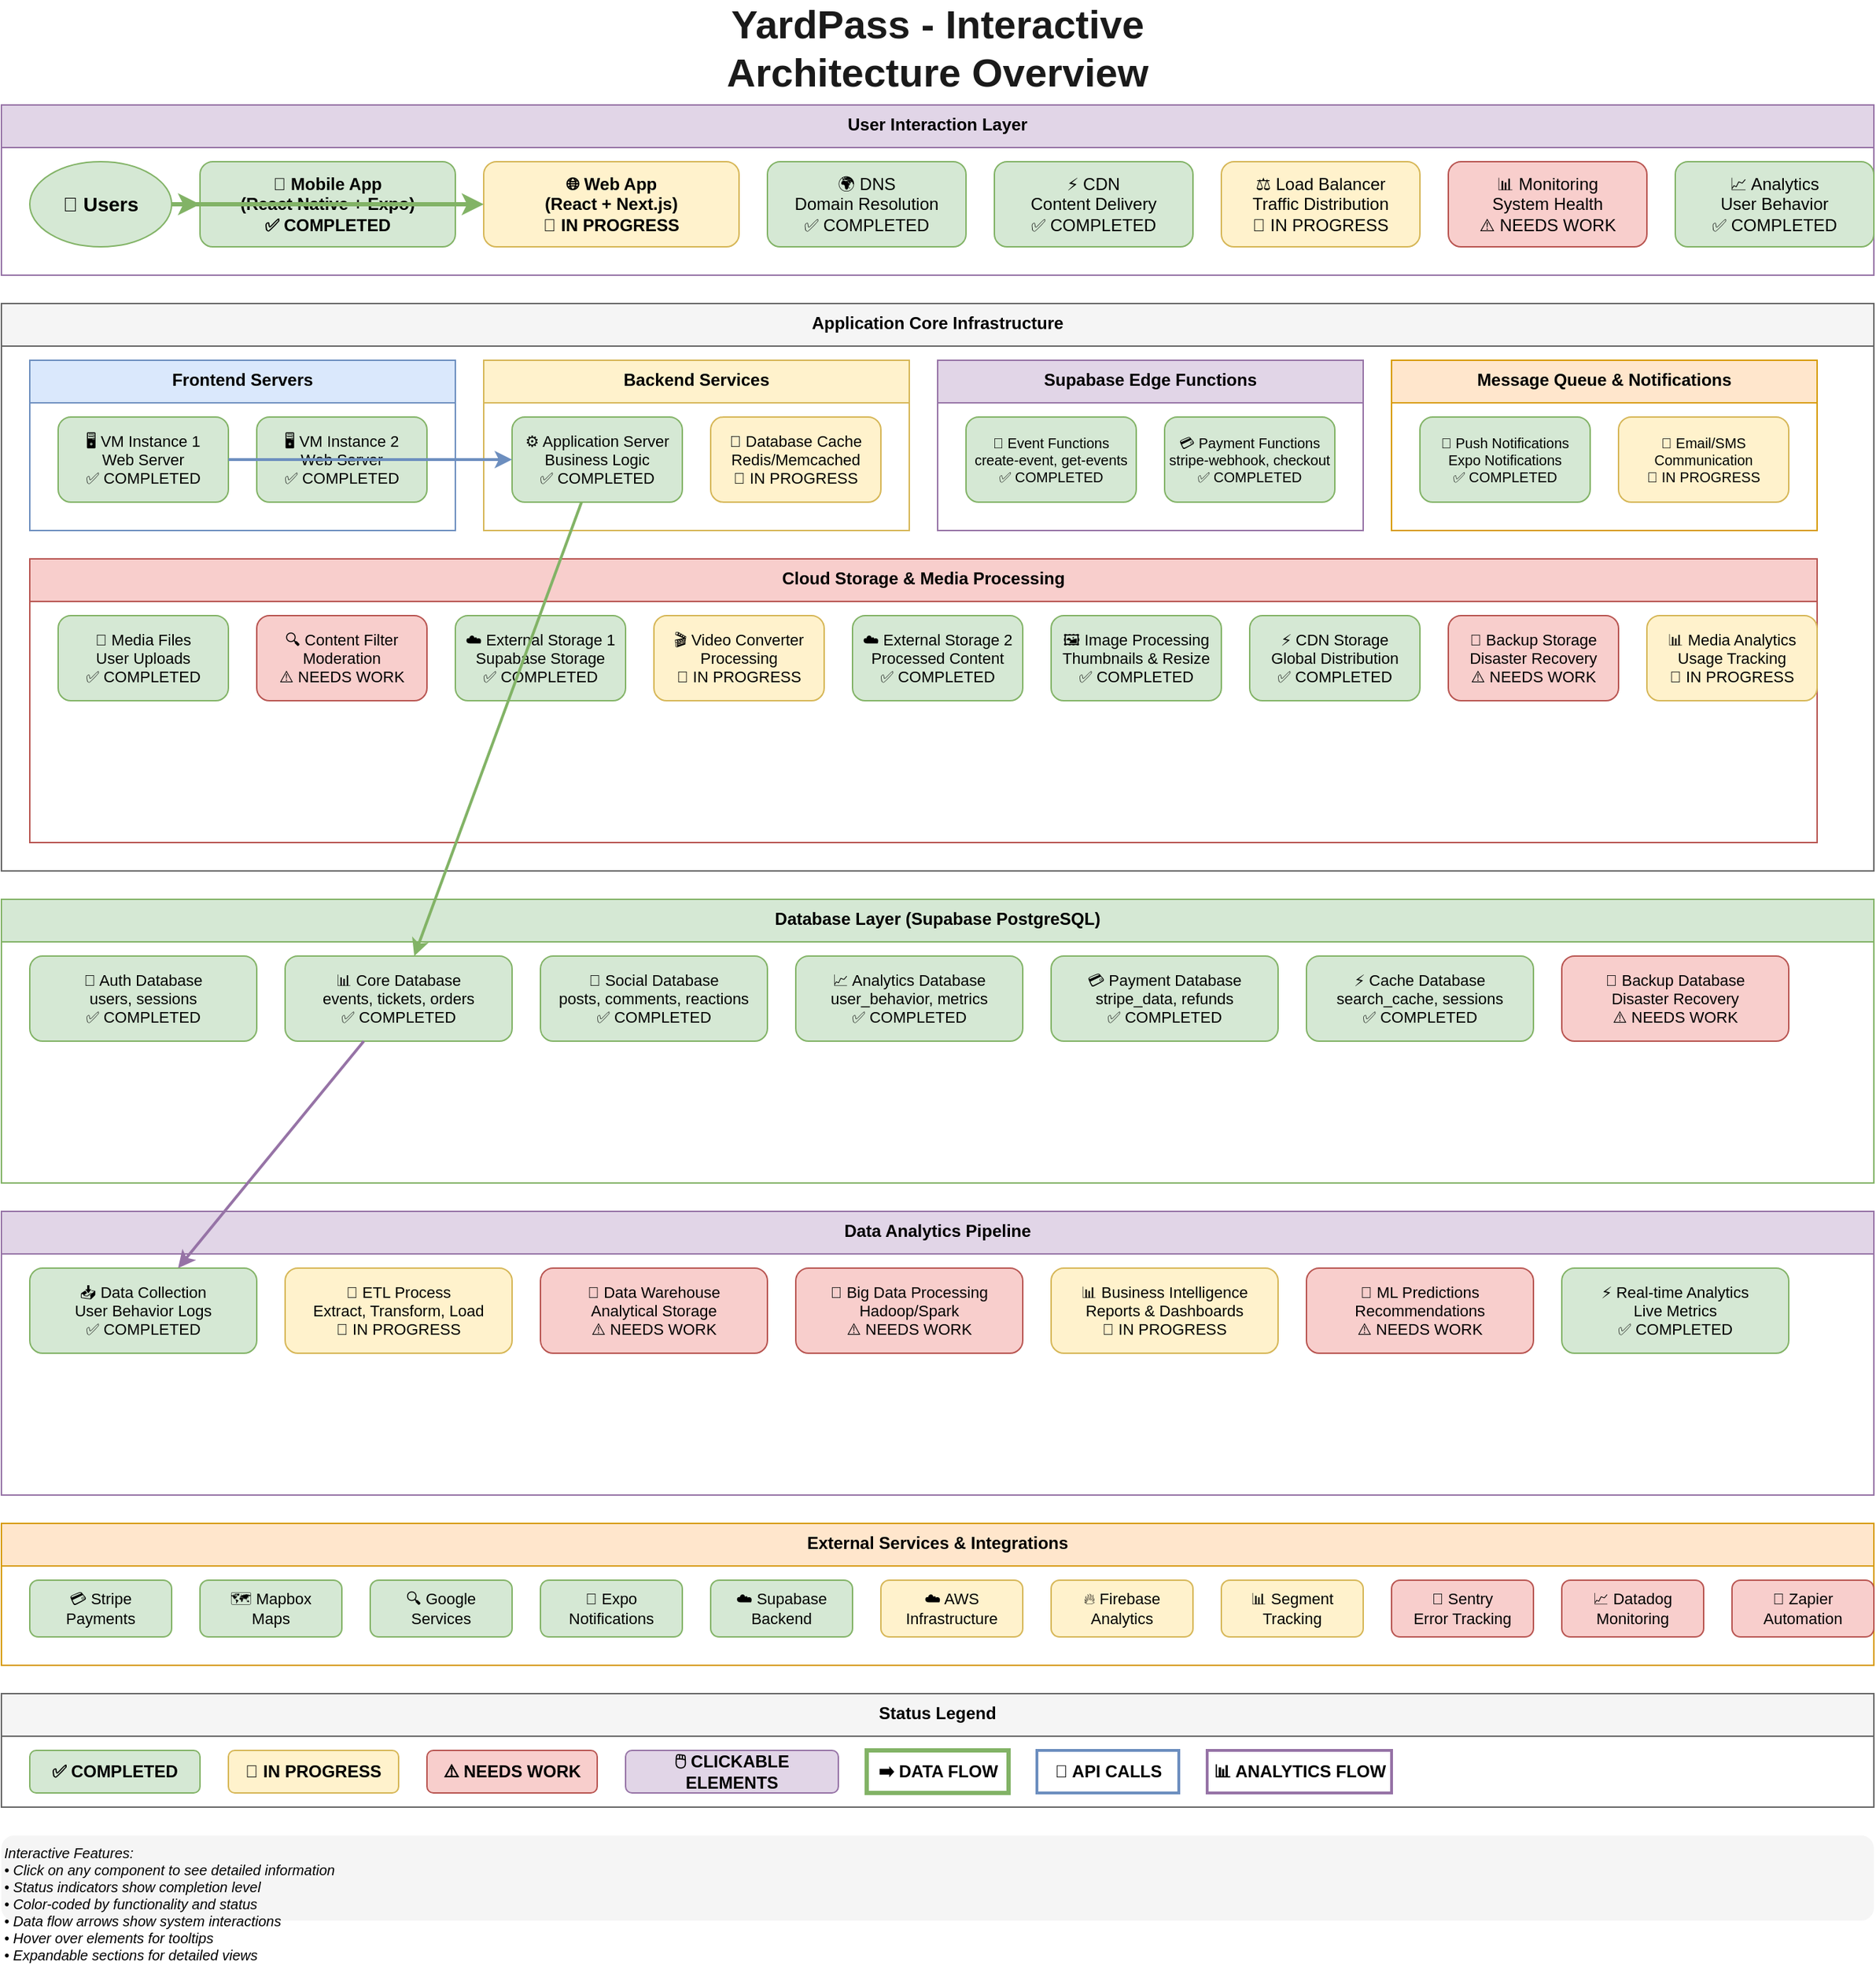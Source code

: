 <mxfile version="28.1.1" pages="2">
  <diagram name="YardPass Interactive Architecture" id="yardpass-interactive-architecture">
    <mxGraphModel dx="946" dy="694" grid="1" gridSize="10" guides="1" tooltips="1" connect="1" arrows="1" fold="1" page="1" pageScale="1" pageWidth="1400" pageHeight="1200" math="0" shadow="0">
      <root>
        <mxCell id="0" />
        <mxCell id="1" parent="0" />
        <mxCell id="title" value="YardPass - Interactive Architecture Overview" style="text;html=1;strokeColor=none;fillColor=none;align=center;verticalAlign=middle;whiteSpace=wrap;rounded=0;fontSize=28;fontStyle=1;fontColor=#1a1a1a;" parent="1" vertex="1">
          <mxGeometry x="500" y="20" width="400" height="40" as="geometry" />
        </mxCell>
        <mxCell id="user-layer" value="User Interaction Layer" style="swimlane;fontStyle=1;align=center;verticalAlign=top;childLayout=stackLayout;horizontal=1;startSize=30;horizontalStack=0;resizeParent=1;resizeParentMax=0;resizeLast=0;collapsible=1;marginBottom=0;fillColor=#e1d5e7;strokeColor=#9673a6;" parent="1" vertex="1">
          <mxGeometry x="40" y="80" width="1320" height="120" as="geometry" />
        </mxCell>
        <mxCell id="users" value="👥 Users" style="ellipse;whiteSpace=wrap;html=1;fillColor=#d5e8d4;strokeColor=#82b366;fontSize=14;fontStyle=1;" parent="user-layer" vertex="1">
          <mxGeometry x="20" y="40" width="100" height="60" as="geometry" />
        </mxCell>
        <mxCell id="mobile-app" value="📱 Mobile App&#xa;(React Native + Expo)&#xa;✅ COMPLETED" style="rounded=1;whiteSpace=wrap;html=1;fillColor=#d5e8d4;strokeColor=#82b366;fontSize=12;fontStyle=1;" parent="user-layer" vertex="1">
          <mxGeometry x="140" y="40" width="180" height="60" as="geometry" />
        </mxCell>
        <mxCell id="web-app" value="🌐 Web App&#xa;(React + Next.js)&#xa;🔄 IN PROGRESS" style="rounded=1;whiteSpace=wrap;html=1;fillColor=#fff2cc;strokeColor=#d6b656;fontSize=12;fontStyle=1;" parent="user-layer" vertex="1">
          <mxGeometry x="340" y="40" width="180" height="60" as="geometry" />
        </mxCell>
        <mxCell id="dns" value="🌍 DNS&#xa;Domain Resolution&#xa;✅ COMPLETED" style="rounded=1;whiteSpace=wrap;html=1;fillColor=#d5e8d4;strokeColor=#82b366;fontSize=12;" parent="user-layer" vertex="1">
          <mxGeometry x="540" y="40" width="140" height="60" as="geometry" />
        </mxCell>
        <mxCell id="cdn" value="⚡ CDN&#xa;Content Delivery&#xa;✅ COMPLETED" style="rounded=1;whiteSpace=wrap;html=1;fillColor=#d5e8d4;strokeColor=#82b366;fontSize=12;" parent="user-layer" vertex="1">
          <mxGeometry x="700" y="40" width="140" height="60" as="geometry" />
        </mxCell>
        <mxCell id="load-balancer" value="⚖️ Load Balancer&#xa;Traffic Distribution&#xa;🔄 IN PROGRESS" style="rounded=1;whiteSpace=wrap;html=1;fillColor=#fff2cc;strokeColor=#d6b656;fontSize=12;" parent="user-layer" vertex="1">
          <mxGeometry x="860" y="40" width="140" height="60" as="geometry" />
        </mxCell>
        <mxCell id="monitoring" value="📊 Monitoring&#xa;System Health&#xa;⚠️ NEEDS WORK" style="rounded=1;whiteSpace=wrap;html=1;fillColor=#f8cecc;strokeColor=#b85450;fontSize=12;" parent="user-layer" vertex="1">
          <mxGeometry x="1020" y="40" width="140" height="60" as="geometry" />
        </mxCell>
        <mxCell id="analytics" value="📈 Analytics&#xa;User Behavior&#xa;✅ COMPLETED" style="rounded=1;whiteSpace=wrap;html=1;fillColor=#d5e8d4;strokeColor=#82b366;fontSize=12;" parent="user-layer" vertex="1">
          <mxGeometry x="1180" y="40" width="140" height="60" as="geometry" />
        </mxCell>
        <mxCell id="app-core" value="Application Core Infrastructure" style="swimlane;fontStyle=1;align=center;verticalAlign=top;childLayout=stackLayout;horizontal=1;startSize=30;horizontalStack=0;resizeParent=1;resizeParentMax=0;resizeLast=0;collapsible=1;marginBottom=0;fillColor=#f5f5f5;strokeColor=#666666;" parent="1" vertex="1">
          <mxGeometry x="40" y="220" width="1320" height="400" as="geometry" />
        </mxCell>
        <mxCell id="frontend-servers" value="Frontend Servers" style="swimlane;fontStyle=1;align=center;verticalAlign=top;childLayout=stackLayout;horizontal=1;startSize=30;horizontalStack=0;resizeParent=1;resizeParentMax=0;resizeLast=0;collapsible=1;marginBottom=0;fillColor=#dae8fc;strokeColor=#6c8ebf;" parent="app-core" vertex="1">
          <mxGeometry x="20" y="40" width="300" height="120" as="geometry" />
        </mxCell>
        <mxCell id="vm1" value="🖥️ VM Instance 1&#xa;Web Server&#xa;✅ COMPLETED" style="rounded=1;whiteSpace=wrap;html=1;fillColor=#d5e8d4;strokeColor=#82b366;fontSize=11;" parent="frontend-servers" vertex="1">
          <mxGeometry x="20" y="40" width="120" height="60" as="geometry" />
        </mxCell>
        <mxCell id="vm2" value="🖥️ VM Instance 2&#xa;Web Server&#xa;✅ COMPLETED" style="rounded=1;whiteSpace=wrap;html=1;fillColor=#d5e8d4;strokeColor=#82b366;fontSize=11;" parent="frontend-servers" vertex="1">
          <mxGeometry x="160" y="40" width="120" height="60" as="geometry" />
        </mxCell>
        <mxCell id="backend-services" value="Backend Services" style="swimlane;fontStyle=1;align=center;verticalAlign=top;childLayout=stackLayout;horizontal=1;startSize=30;horizontalStack=0;resizeParent=1;resizeParentMax=0;resizeLast=0;collapsible=1;marginBottom=0;fillColor=#fff2cc;strokeColor=#d6b656;" parent="app-core" vertex="1">
          <mxGeometry x="340" y="40" width="300" height="120" as="geometry" />
        </mxCell>
        <mxCell id="app-server" value="⚙️ Application Server&#xa;Business Logic&#xa;✅ COMPLETED" style="rounded=1;whiteSpace=wrap;html=1;fillColor=#d5e8d4;strokeColor=#82b366;fontSize=11;" parent="backend-services" vertex="1">
          <mxGeometry x="20" y="40" width="120" height="60" as="geometry" />
        </mxCell>
        <mxCell id="db-cache" value="💾 Database Cache&#xa;Redis/Memcached&#xa;🔄 IN PROGRESS" style="rounded=1;whiteSpace=wrap;html=1;fillColor=#fff2cc;strokeColor=#d6b656;fontSize=11;" parent="backend-services" vertex="1">
          <mxGeometry x="160" y="40" width="120" height="60" as="geometry" />
        </mxCell>
        <mxCell id="edge-functions" value="Supabase Edge Functions" style="swimlane;fontStyle=1;align=center;verticalAlign=top;childLayout=stackLayout;horizontal=1;startSize=30;horizontalStack=0;resizeParent=1;resizeParentMax=0;resizeLast=0;collapsible=1;marginBottom=0;fillColor=#e1d5e7;strokeColor=#9673a6;" parent="app-core" vertex="1">
          <mxGeometry x="660" y="40" width="300" height="120" as="geometry" />
        </mxCell>
        <mxCell id="event-functions" value="🎫 Event Functions&#xa;create-event, get-events&#xa;✅ COMPLETED" style="rounded=1;whiteSpace=wrap;html=1;fillColor=#d5e8d4;strokeColor=#82b366;fontSize=10;" parent="edge-functions" vertex="1">
          <mxGeometry x="20" y="40" width="120" height="60" as="geometry" />
        </mxCell>
        <mxCell id="payment-functions" value="💳 Payment Functions&#xa;stripe-webhook, checkout&#xa;✅ COMPLETED" style="rounded=1;whiteSpace=wrap;html=1;fillColor=#d5e8d4;strokeColor=#82b366;fontSize=10;" parent="edge-functions" vertex="1">
          <mxGeometry x="160" y="40" width="120" height="60" as="geometry" />
        </mxCell>
        <mxCell id="message-queue" value="Message Queue &amp; Notifications" style="swimlane;fontStyle=1;align=center;verticalAlign=top;childLayout=stackLayout;horizontal=1;startSize=30;horizontalStack=0;resizeParent=1;resizeParentMax=0;resizeLast=0;collapsible=1;marginBottom=0;fillColor=#ffe6cc;strokeColor=#d79b00;" parent="app-core" vertex="1">
          <mxGeometry x="980" y="40" width="300" height="120" as="geometry" />
        </mxCell>
        <mxCell id="push-notifications" value="📱 Push Notifications&#xa;Expo Notifications&#xa;✅ COMPLETED" style="rounded=1;whiteSpace=wrap;html=1;fillColor=#d5e8d4;strokeColor=#82b366;fontSize=10;" parent="message-queue" vertex="1">
          <mxGeometry x="20" y="40" width="120" height="60" as="geometry" />
        </mxCell>
        <mxCell id="email-sms" value="📧 Email/SMS&#xa;Communication&#xa;🔄 IN PROGRESS" style="rounded=1;whiteSpace=wrap;html=1;fillColor=#fff2cc;strokeColor=#d6b656;fontSize=10;" parent="message-queue" vertex="1">
          <mxGeometry x="160" y="40" width="120" height="60" as="geometry" />
        </mxCell>
        <mxCell id="cloud-storage" value="Cloud Storage &amp; Media Processing" style="swimlane;fontStyle=1;align=center;verticalAlign=top;childLayout=stackLayout;horizontal=1;startSize=30;horizontalStack=0;resizeParent=1;resizeParentMax=0;resizeLast=0;collapsible=1;marginBottom=0;fillColor=#f8cecc;strokeColor=#b85450;" parent="app-core" vertex="1">
          <mxGeometry x="20" y="180" width="1260" height="200" as="geometry" />
        </mxCell>
        <mxCell id="media-files" value="📁 Media Files&#xa;User Uploads&#xa;✅ COMPLETED" style="rounded=1;whiteSpace=wrap;html=1;fillColor=#d5e8d4;strokeColor=#82b366;fontSize=11;" parent="cloud-storage" vertex="1">
          <mxGeometry x="20" y="40" width="120" height="60" as="geometry" />
        </mxCell>
        <mxCell id="content-filter" value="🔍 Content Filter&#xa;Moderation&#xa;⚠️ NEEDS WORK" style="rounded=1;whiteSpace=wrap;html=1;fillColor=#f8cecc;strokeColor=#b85450;fontSize=11;" parent="cloud-storage" vertex="1">
          <mxGeometry x="160" y="40" width="120" height="60" as="geometry" />
        </mxCell>
        <mxCell id="storage1" value="☁️ External Storage 1&#xa;Supabase Storage&#xa;✅ COMPLETED" style="rounded=1;whiteSpace=wrap;html=1;fillColor=#d5e8d4;strokeColor=#82b366;fontSize=11;" parent="cloud-storage" vertex="1">
          <mxGeometry x="300" y="40" width="120" height="60" as="geometry" />
        </mxCell>
        <mxCell id="video-converter" value="🎬 Video Converter&#xa;Processing&#xa;🔄 IN PROGRESS" style="rounded=1;whiteSpace=wrap;html=1;fillColor=#fff2cc;strokeColor=#d6b656;fontSize=11;" parent="cloud-storage" vertex="1">
          <mxGeometry x="440" y="40" width="120" height="60" as="geometry" />
        </mxCell>
        <mxCell id="storage2" value="☁️ External Storage 2&#xa;Processed Content&#xa;✅ COMPLETED" style="rounded=1;whiteSpace=wrap;html=1;fillColor=#d5e8d4;strokeColor=#82b366;fontSize=11;" parent="cloud-storage" vertex="1">
          <mxGeometry x="580" y="40" width="120" height="60" as="geometry" />
        </mxCell>
        <mxCell id="image-processing" value="🖼️ Image Processing&#xa;Thumbnails &amp; Resize&#xa;✅ COMPLETED" style="rounded=1;whiteSpace=wrap;html=1;fillColor=#d5e8d4;strokeColor=#82b366;fontSize=11;" parent="cloud-storage" vertex="1">
          <mxGeometry x="720" y="40" width="120" height="60" as="geometry" />
        </mxCell>
        <mxCell id="cdn-storage" value="⚡ CDN Storage&#xa;Global Distribution&#xa;✅ COMPLETED" style="rounded=1;whiteSpace=wrap;html=1;fillColor=#d5e8d4;strokeColor=#82b366;fontSize=11;" parent="cloud-storage" vertex="1">
          <mxGeometry x="860" y="40" width="120" height="60" as="geometry" />
        </mxCell>
        <mxCell id="backup-storage" value="💾 Backup Storage&#xa;Disaster Recovery&#xa;⚠️ NEEDS WORK" style="rounded=1;whiteSpace=wrap;html=1;fillColor=#f8cecc;strokeColor=#b85450;fontSize=11;" parent="cloud-storage" vertex="1">
          <mxGeometry x="1000" y="40" width="120" height="60" as="geometry" />
        </mxCell>
        <mxCell id="media-analytics" value="📊 Media Analytics&#xa;Usage Tracking&#xa;🔄 IN PROGRESS" style="rounded=1;whiteSpace=wrap;html=1;fillColor=#fff2cc;strokeColor=#d6b656;fontSize=11;" parent="cloud-storage" vertex="1">
          <mxGeometry x="1140" y="40" width="120" height="60" as="geometry" />
        </mxCell>
        <mxCell id="database-layer" value="Database Layer (Supabase PostgreSQL)" style="swimlane;fontStyle=1;align=center;verticalAlign=top;childLayout=stackLayout;horizontal=1;startSize=30;horizontalStack=0;resizeParent=1;resizeParentMax=0;resizeLast=0;collapsible=1;marginBottom=0;fillColor=#d5e8d4;strokeColor=#82b366;" parent="1" vertex="1">
          <mxGeometry x="40" y="640" width="1320" height="200" as="geometry" />
        </mxCell>
        <mxCell id="auth-db" value="🔐 Auth Database&#xa;users, sessions&#xa;✅ COMPLETED" style="rounded=1;whiteSpace=wrap;html=1;fillColor=#d5e8d4;strokeColor=#82b366;fontSize=11;" parent="database-layer" vertex="1">
          <mxGeometry x="20" y="40" width="160" height="60" as="geometry" />
        </mxCell>
        <mxCell id="core-db" value="📊 Core Database&#xa;events, tickets, orders&#xa;✅ COMPLETED" style="rounded=1;whiteSpace=wrap;html=1;fillColor=#d5e8d4;strokeColor=#82b366;fontSize=11;" parent="database-layer" vertex="1">
          <mxGeometry x="200" y="40" width="160" height="60" as="geometry" />
        </mxCell>
        <mxCell id="social-db" value="👥 Social Database&#xa;posts, comments, reactions&#xa;✅ COMPLETED" style="rounded=1;whiteSpace=wrap;html=1;fillColor=#d5e8d4;strokeColor=#82b366;fontSize=11;" parent="database-layer" vertex="1">
          <mxGeometry x="380" y="40" width="160" height="60" as="geometry" />
        </mxCell>
        <mxCell id="analytics-db" value="📈 Analytics Database&#xa;user_behavior, metrics&#xa;✅ COMPLETED" style="rounded=1;whiteSpace=wrap;html=1;fillColor=#d5e8d4;strokeColor=#82b366;fontSize=11;" parent="database-layer" vertex="1">
          <mxGeometry x="560" y="40" width="160" height="60" as="geometry" />
        </mxCell>
        <mxCell id="payment-db" value="💳 Payment Database&#xa;stripe_data, refunds&#xa;✅ COMPLETED" style="rounded=1;whiteSpace=wrap;html=1;fillColor=#d5e8d4;strokeColor=#82b366;fontSize=11;" parent="database-layer" vertex="1">
          <mxGeometry x="740" y="40" width="160" height="60" as="geometry" />
        </mxCell>
        <mxCell id="cache-db" value="⚡ Cache Database&#xa;search_cache, sessions&#xa;✅ COMPLETED" style="rounded=1;whiteSpace=wrap;html=1;fillColor=#d5e8d4;strokeColor=#82b366;fontSize=11;" parent="database-layer" vertex="1">
          <mxGeometry x="920" y="40" width="160" height="60" as="geometry" />
        </mxCell>
        <mxCell id="backup-db" value="💾 Backup Database&#xa;Disaster Recovery&#xa;⚠️ NEEDS WORK" style="rounded=1;whiteSpace=wrap;html=1;fillColor=#f8cecc;strokeColor=#b85450;fontSize=11;" parent="database-layer" vertex="1">
          <mxGeometry x="1100" y="40" width="160" height="60" as="geometry" />
        </mxCell>
        <mxCell id="analytics-pipeline" value="Data Analytics Pipeline" style="swimlane;fontStyle=1;align=center;verticalAlign=top;childLayout=stackLayout;horizontal=1;startSize=30;horizontalStack=0;resizeParent=1;resizeParentMax=0;resizeLast=0;collapsible=1;marginBottom=0;fillColor=#e1d5e7;strokeColor=#9673a6;" parent="1" vertex="1">
          <mxGeometry x="40" y="860" width="1320" height="200" as="geometry" />
        </mxCell>
        <mxCell id="data-collection" value="📥 Data Collection&#xa;User Behavior Logs&#xa;✅ COMPLETED" style="rounded=1;whiteSpace=wrap;html=1;fillColor=#d5e8d4;strokeColor=#82b366;fontSize=11;" parent="analytics-pipeline" vertex="1">
          <mxGeometry x="20" y="40" width="160" height="60" as="geometry" />
        </mxCell>
        <mxCell id="etl-process" value="🔄 ETL Process&#xa;Extract, Transform, Load&#xa;🔄 IN PROGRESS" style="rounded=1;whiteSpace=wrap;html=1;fillColor=#fff2cc;strokeColor=#d6b656;fontSize=11;" parent="analytics-pipeline" vertex="1">
          <mxGeometry x="200" y="40" width="160" height="60" as="geometry" />
        </mxCell>
        <mxCell id="data-warehouse" value="🏢 Data Warehouse&#xa;Analytical Storage&#xa;⚠️ NEEDS WORK" style="rounded=1;whiteSpace=wrap;html=1;fillColor=#f8cecc;strokeColor=#b85450;fontSize=11;" parent="analytics-pipeline" vertex="1">
          <mxGeometry x="380" y="40" width="160" height="60" as="geometry" />
        </mxCell>
        <mxCell id="big-data" value="🐘 Big Data Processing&#xa;Hadoop/Spark&#xa;⚠️ NEEDS WORK" style="rounded=1;whiteSpace=wrap;html=1;fillColor=#f8cecc;strokeColor=#b85450;fontSize=11;" parent="analytics-pipeline" vertex="1">
          <mxGeometry x="560" y="40" width="160" height="60" as="geometry" />
        </mxCell>
        <mxCell id="business-intelligence" value="📊 Business Intelligence&#xa;Reports &amp; Dashboards&#xa;🔄 IN PROGRESS" style="rounded=1;whiteSpace=wrap;html=1;fillColor=#fff2cc;strokeColor=#d6b656;fontSize=11;" parent="analytics-pipeline" vertex="1">
          <mxGeometry x="740" y="40" width="160" height="60" as="geometry" />
        </mxCell>
        <mxCell id="ml-predictions" value="🤖 ML Predictions&#xa;Recommendations&#xa;⚠️ NEEDS WORK" style="rounded=1;whiteSpace=wrap;html=1;fillColor=#f8cecc;strokeColor=#b85450;fontSize=11;" parent="analytics-pipeline" vertex="1">
          <mxGeometry x="920" y="40" width="160" height="60" as="geometry" />
        </mxCell>
        <mxCell id="real-time-analytics" value="⚡ Real-time Analytics&#xa;Live Metrics&#xa;✅ COMPLETED" style="rounded=1;whiteSpace=wrap;html=1;fillColor=#d5e8d4;strokeColor=#82b366;fontSize=11;" parent="analytics-pipeline" vertex="1">
          <mxGeometry x="1100" y="40" width="160" height="60" as="geometry" />
        </mxCell>
        <mxCell id="external-services" value="External Services &amp; Integrations" style="swimlane;fontStyle=1;align=center;verticalAlign=top;childLayout=stackLayout;horizontal=1;startSize=30;horizontalStack=0;resizeParent=1;resizeParentMax=0;resizeLast=0;collapsible=1;marginBottom=0;fillColor=#ffe6cc;strokeColor=#d79b00;" parent="1" vertex="1">
          <mxGeometry x="40" y="1080" width="1320" height="100" as="geometry" />
        </mxCell>
        <mxCell id="stripe" value="💳 Stripe&#xa;Payments" style="rounded=1;whiteSpace=wrap;html=1;fillColor=#d5e8d4;strokeColor=#82b366;fontSize=11;" parent="external-services" vertex="1">
          <mxGeometry x="20" y="40" width="100" height="40" as="geometry" />
        </mxCell>
        <mxCell id="mapbox" value="🗺️ Mapbox&#xa;Maps" style="rounded=1;whiteSpace=wrap;html=1;fillColor=#d5e8d4;strokeColor=#82b366;fontSize=11;" parent="external-services" vertex="1">
          <mxGeometry x="140" y="40" width="100" height="40" as="geometry" />
        </mxCell>
        <mxCell id="google" value="🔍 Google&#xa;Services" style="rounded=1;whiteSpace=wrap;html=1;fillColor=#d5e8d4;strokeColor=#82b366;fontSize=11;" parent="external-services" vertex="1">
          <mxGeometry x="260" y="40" width="100" height="40" as="geometry" />
        </mxCell>
        <mxCell id="expo" value="📱 Expo&#xa;Notifications" style="rounded=1;whiteSpace=wrap;html=1;fillColor=#d5e8d4;strokeColor=#82b366;fontSize=11;" parent="external-services" vertex="1">
          <mxGeometry x="380" y="40" width="100" height="40" as="geometry" />
        </mxCell>
        <mxCell id="supabase" value="☁️ Supabase&#xa;Backend" style="rounded=1;whiteSpace=wrap;html=1;fillColor=#d5e8d4;strokeColor=#82b366;fontSize=11;" parent="external-services" vertex="1">
          <mxGeometry x="500" y="40" width="100" height="40" as="geometry" />
        </mxCell>
        <mxCell id="aws" value="☁️ AWS&#xa;Infrastructure" style="rounded=1;whiteSpace=wrap;html=1;fillColor=#fff2cc;strokeColor=#d6b656;fontSize=11;" parent="external-services" vertex="1">
          <mxGeometry x="620" y="40" width="100" height="40" as="geometry" />
        </mxCell>
        <mxCell id="firebase" value="🔥 Firebase&#xa;Analytics" style="rounded=1;whiteSpace=wrap;html=1;fillColor=#fff2cc;strokeColor=#d6b656;fontSize=11;" parent="external-services" vertex="1">
          <mxGeometry x="740" y="40" width="100" height="40" as="geometry" />
        </mxCell>
        <mxCell id="segment" value="📊 Segment&#xa;Tracking" style="rounded=1;whiteSpace=wrap;html=1;fillColor=#fff2cc;strokeColor=#d6b656;fontSize=11;" parent="external-services" vertex="1">
          <mxGeometry x="860" y="40" width="100" height="40" as="geometry" />
        </mxCell>
        <mxCell id="sentry" value="🐛 Sentry&#xa;Error Tracking" style="rounded=1;whiteSpace=wrap;html=1;fillColor=#f8cecc;strokeColor=#b85450;fontSize=11;" parent="external-services" vertex="1">
          <mxGeometry x="980" y="40" width="100" height="40" as="geometry" />
        </mxCell>
        <mxCell id="datadog" value="📈 Datadog&#xa;Monitoring" style="rounded=1;whiteSpace=wrap;html=1;fillColor=#f8cecc;strokeColor=#b85450;fontSize=11;" parent="external-services" vertex="1">
          <mxGeometry x="1100" y="40" width="100" height="40" as="geometry" />
        </mxCell>
        <mxCell id="zapier" value="🔗 Zapier&#xa;Automation" style="rounded=1;whiteSpace=wrap;html=1;fillColor=#f8cecc;strokeColor=#b85450;fontSize=11;" parent="external-services" vertex="1">
          <mxGeometry x="1220" y="40" width="100" height="40" as="geometry" />
        </mxCell>
        <mxCell id="flow1" value="" style="endArrow=classic;html=1;rounded=0;strokeWidth=3;strokeColor=#82b366;" parent="1" source="users" target="mobile-app" edge="1">
          <mxGeometry width="50" height="50" relative="1" as="geometry">
            <mxPoint x="120" y="140" as="sourcePoint" />
            <mxPoint x="170" y="90" as="targetPoint" />
          </mxGeometry>
        </mxCell>
        <mxCell id="flow2" value="" style="endArrow=classic;html=1;rounded=0;strokeWidth=3;strokeColor=#82b366;" parent="1" source="users" target="web-app" edge="1">
          <mxGeometry width="50" height="50" relative="1" as="geometry">
            <mxPoint x="120" y="140" as="sourcePoint" />
            <mxPoint x="430" y="90" as="targetPoint" />
          </mxGeometry>
        </mxCell>
        <mxCell id="flow3" value="" style="endArrow=classic;html=1;rounded=0;strokeWidth=2;strokeColor=#6c8ebf;" parent="1" source="vm1" target="app-server" edge="1">
          <mxGeometry width="50" height="50" relative="1" as="geometry">
            <mxPoint x="360" y="340" as="sourcePoint" />
            <mxPoint x="450" y="280" as="targetPoint" />
          </mxGeometry>
        </mxCell>
        <mxCell id="flow4" value="" style="endArrow=classic;html=1;rounded=0;strokeWidth=2;strokeColor=#82b366;" parent="1" source="app-server" target="core-db" edge="1">
          <mxGeometry width="50" height="50" relative="1" as="geometry">
            <mxPoint x="450" y="340" as="sourcePoint" />
            <mxPoint x="280" y="640" as="targetPoint" />
          </mxGeometry>
        </mxCell>
        <mxCell id="flow5" value="" style="endArrow=classic;html=1;rounded=0;strokeWidth=2;strokeColor=#9673a6;" parent="1" source="core-db" target="data-collection" edge="1">
          <mxGeometry width="50" height="50" relative="1" as="geometry">
            <mxPoint x="280" y="720" as="sourcePoint" />
            <mxPoint x="100" y="860" as="targetPoint" />
          </mxGeometry>
        </mxCell>
        <mxCell id="status-legend" value="Status Legend" style="swimlane;fontStyle=1;align=center;verticalAlign=top;childLayout=stackLayout;horizontal=1;startSize=30;horizontalStack=0;resizeParent=1;resizeParentMax=0;resizeLast=0;collapsible=1;marginBottom=0;fillColor=#f5f5f5;strokeColor=#666666;" parent="1" vertex="1">
          <mxGeometry x="40" y="1200" width="1320" height="80" as="geometry" />
        </mxCell>
        <mxCell id="completed" value="✅ COMPLETED" style="rounded=1;whiteSpace=wrap;html=1;fillColor=#d5e8d4;strokeColor=#82b366;fontSize=12;fontStyle=1;" parent="status-legend" vertex="1">
          <mxGeometry x="20" y="40" width="120" height="30" as="geometry" />
        </mxCell>
        <mxCell id="in-progress" value="🔄 IN PROGRESS" style="rounded=1;whiteSpace=wrap;html=1;fillColor=#fff2cc;strokeColor=#d6b656;fontSize=12;fontStyle=1;" parent="status-legend" vertex="1">
          <mxGeometry x="160" y="40" width="120" height="30" as="geometry" />
        </mxCell>
        <mxCell id="needs-work" value="⚠️ NEEDS WORK" style="rounded=1;whiteSpace=wrap;html=1;fillColor=#f8cecc;strokeColor=#b85450;fontSize=12;fontStyle=1;" parent="status-legend" vertex="1">
          <mxGeometry x="300" y="40" width="120" height="30" as="geometry" />
        </mxCell>
        <mxCell id="clickable" value="🖱️ CLICKABLE ELEMENTS" style="rounded=1;whiteSpace=wrap;html=1;fillColor=#e1d5e7;strokeColor=#9673a6;fontSize=12;fontStyle=1;" parent="status-legend" vertex="1">
          <mxGeometry x="440" y="40" width="150" height="30" as="geometry" />
        </mxCell>
        <mxCell id="data-flow" value="➡️ DATA FLOW" style="endArrow=classic;html=1;rounded=0;strokeWidth=3;strokeColor=#82b366;fontSize=12;fontStyle=1;" parent="status-legend" vertex="1">
          <mxGeometry x="610" y="40" width="100" height="30" as="geometry" />
        </mxCell>
        <mxCell id="api-calls" value="🔗 API CALLS" style="endArrow=classic;html=1;rounded=0;strokeWidth=2;strokeColor=#6c8ebf;fontSize=12;fontStyle=1;" parent="status-legend" vertex="1">
          <mxGeometry x="730" y="40" width="100" height="30" as="geometry" />
        </mxCell>
        <mxCell id="analytics-flow" value="📊 ANALYTICS FLOW" style="endArrow=classic;html=1;rounded=0;strokeWidth=2;strokeColor=#9673a6;fontSize=12;fontStyle=1;" parent="status-legend" vertex="1">
          <mxGeometry x="850" y="40" width="130" height="30" as="geometry" />
        </mxCell>
        <mxCell id="interactive-notes" value="Interactive Features:&#xa;• Click on any component to see detailed information&#xa;• Status indicators show completion level&#xa;• Color-coded by functionality and status&#xa;• Data flow arrows show system interactions&#xa;• Hover over elements for tooltips&#xa;• Expandable sections for detailed views" style="text;html=1;strokeColor=none;fillColor=#f5f5f5;align=left;verticalAlign=top;whiteSpace=wrap;rounded=1;fontSize=10;fontStyle=2;" parent="1" vertex="1">
          <mxGeometry x="40" y="1300" width="1320" height="60" as="geometry" />
        </mxCell>
      </root>
    </mxGraphModel>
  </diagram>
  <diagram id="GQUo0HRPI6osWTuGh2jm" name="Page-2">
    <mxGraphModel dx="946" dy="694" grid="1" gridSize="10" guides="1" tooltips="1" connect="1" arrows="1" fold="1" page="1" pageScale="1" pageWidth="850" pageHeight="1100" math="0" shadow="0">
      <root>
        <mxCell id="0" />
        <mxCell id="1" parent="0" />
      </root>
    </mxGraphModel>
  </diagram>
</mxfile>
